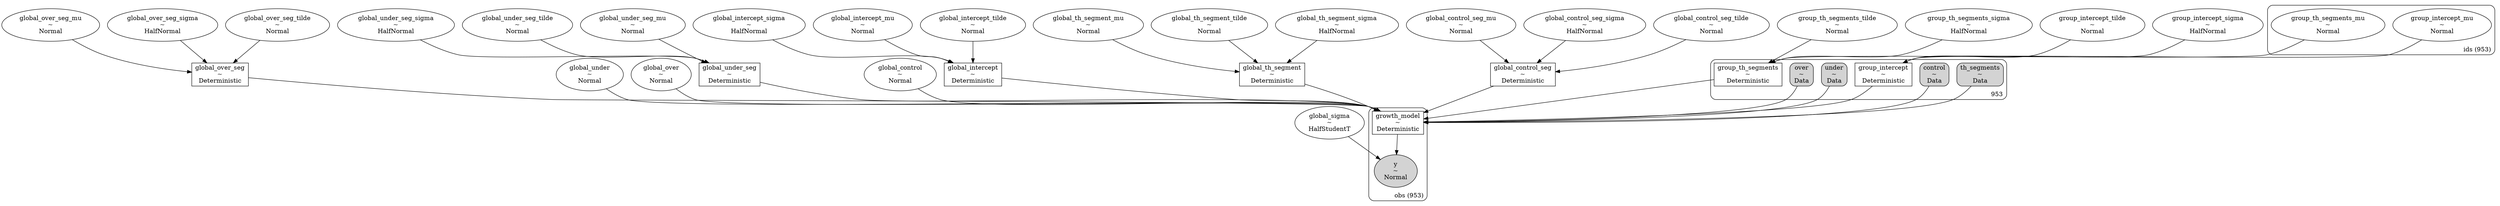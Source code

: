 digraph {
	subgraph cluster953 {
		over [label="over
~
Data" shape=box style="rounded, filled"]
		group_intercept [label="group_intercept
~
Deterministic" shape=box]
		th_segments [label="th_segments
~
Data" shape=box style="rounded, filled"]
		control [label="control
~
Data" shape=box style="rounded, filled"]
		group_th_segments [label="group_th_segments
~
Deterministic" shape=box]
		under [label="under
~
Data" shape=box style="rounded, filled"]
		label=953 labeljust=r labelloc=b style=rounded
	}
	global_over_seg_mu [label="global_over_seg_mu
~
Normal" shape=ellipse]
	group_th_segments_tilde [label="group_th_segments_tilde
~
Normal" shape=ellipse]
	global_control [label="global_control
~
Normal" shape=ellipse]
	group_intercept_tilde [label="group_intercept_tilde
~
Normal" shape=ellipse]
	global_intercept [label="global_intercept
~
Deterministic" shape=box]
	global_intercept_sigma [label="global_intercept_sigma
~
HalfNormal" shape=ellipse]
	global_th_segment [label="global_th_segment
~
Deterministic" shape=box]
	global_control_seg_mu [label="global_control_seg_mu
~
Normal" shape=ellipse]
	global_th_segment_mu [label="global_th_segment_mu
~
Normal" shape=ellipse]
	global_th_segment_tilde [label="global_th_segment_tilde
~
Normal" shape=ellipse]
	global_intercept_mu [label="global_intercept_mu
~
Normal" shape=ellipse]
	global_sigma [label="global_sigma
~
HalfStudentT" shape=ellipse]
	global_under_seg_sigma [label="global_under_seg_sigma
~
HalfNormal" shape=ellipse]
	global_under_seg_tilde [label="global_under_seg_tilde
~
Normal" shape=ellipse]
	global_control_seg_sigma [label="global_control_seg_sigma
~
HalfNormal" shape=ellipse]
	global_control_seg [label="global_control_seg
~
Deterministic" shape=box]
	global_control_seg_tilde [label="global_control_seg_tilde
~
Normal" shape=ellipse]
	group_intercept_sigma [label="group_intercept_sigma
~
HalfNormal" shape=ellipse]
	global_over_seg_sigma [label="global_over_seg_sigma
~
HalfNormal" shape=ellipse]
	global_over_seg_tilde [label="global_over_seg_tilde
~
Normal" shape=ellipse]
	global_over_seg [label="global_over_seg
~
Deterministic" shape=box]
	global_th_segment_sigma [label="global_th_segment_sigma
~
HalfNormal" shape=ellipse]
	global_intercept_tilde [label="global_intercept_tilde
~
Normal" shape=ellipse]
	global_under_seg_mu [label="global_under_seg_mu
~
Normal" shape=ellipse]
	global_under [label="global_under
~
Normal" shape=ellipse]
	global_over [label="global_over
~
Normal" shape=ellipse]
	global_under_seg [label="global_under_seg
~
Deterministic" shape=box]
	group_th_segments_sigma [label="group_th_segments_sigma
~
HalfNormal" shape=ellipse]
	subgraph "clusterids (953)" {
		group_intercept_mu [label="group_intercept_mu
~
Normal" shape=ellipse]
		group_th_segments_mu [label="group_th_segments_mu
~
Normal" shape=ellipse]
		label="ids (953)" labeljust=r labelloc=b style=rounded
	}
	subgraph "clusterobs (953)" {
		growth_model [label="growth_model
~
Deterministic" shape=box]
		y [label="y
~
Normal" shape=ellipse style=filled]
		label="obs (953)" labeljust=r labelloc=b style=rounded
	}
	global_intercept_mu -> global_intercept
	global_intercept_sigma -> global_intercept
	global_intercept_tilde -> global_intercept
	global_th_segment_mu -> global_th_segment
	global_th_segment_sigma -> global_th_segment
	global_th_segment_tilde -> global_th_segment
	global_control_seg_mu -> global_control_seg
	global_control_seg_tilde -> global_control_seg
	global_control_seg_sigma -> global_control_seg
	global_under_seg_sigma -> global_under_seg
	global_under_seg_tilde -> global_under_seg
	global_under_seg_mu -> global_under_seg
	global_over_seg_sigma -> global_over_seg
	global_over_seg_mu -> global_over_seg
	global_over_seg_tilde -> global_over_seg
	group_intercept_mu -> group_intercept
	group_intercept_tilde -> group_intercept
	group_intercept_sigma -> group_intercept
	group_th_segments_sigma -> group_th_segments
	group_th_segments_tilde -> group_th_segments
	group_th_segments_mu -> group_th_segments
	over -> growth_model
	global_control_seg -> growth_model
	global_control -> growth_model
	group_intercept -> growth_model
	th_segments -> growth_model
	global_intercept -> growth_model
	global_under -> growth_model
	control -> growth_model
	global_over_seg -> growth_model
	group_th_segments -> growth_model
	global_th_segment -> growth_model
	global_under_seg -> growth_model
	global_over -> growth_model
	under -> growth_model
	growth_model -> y
	global_sigma -> y
}
